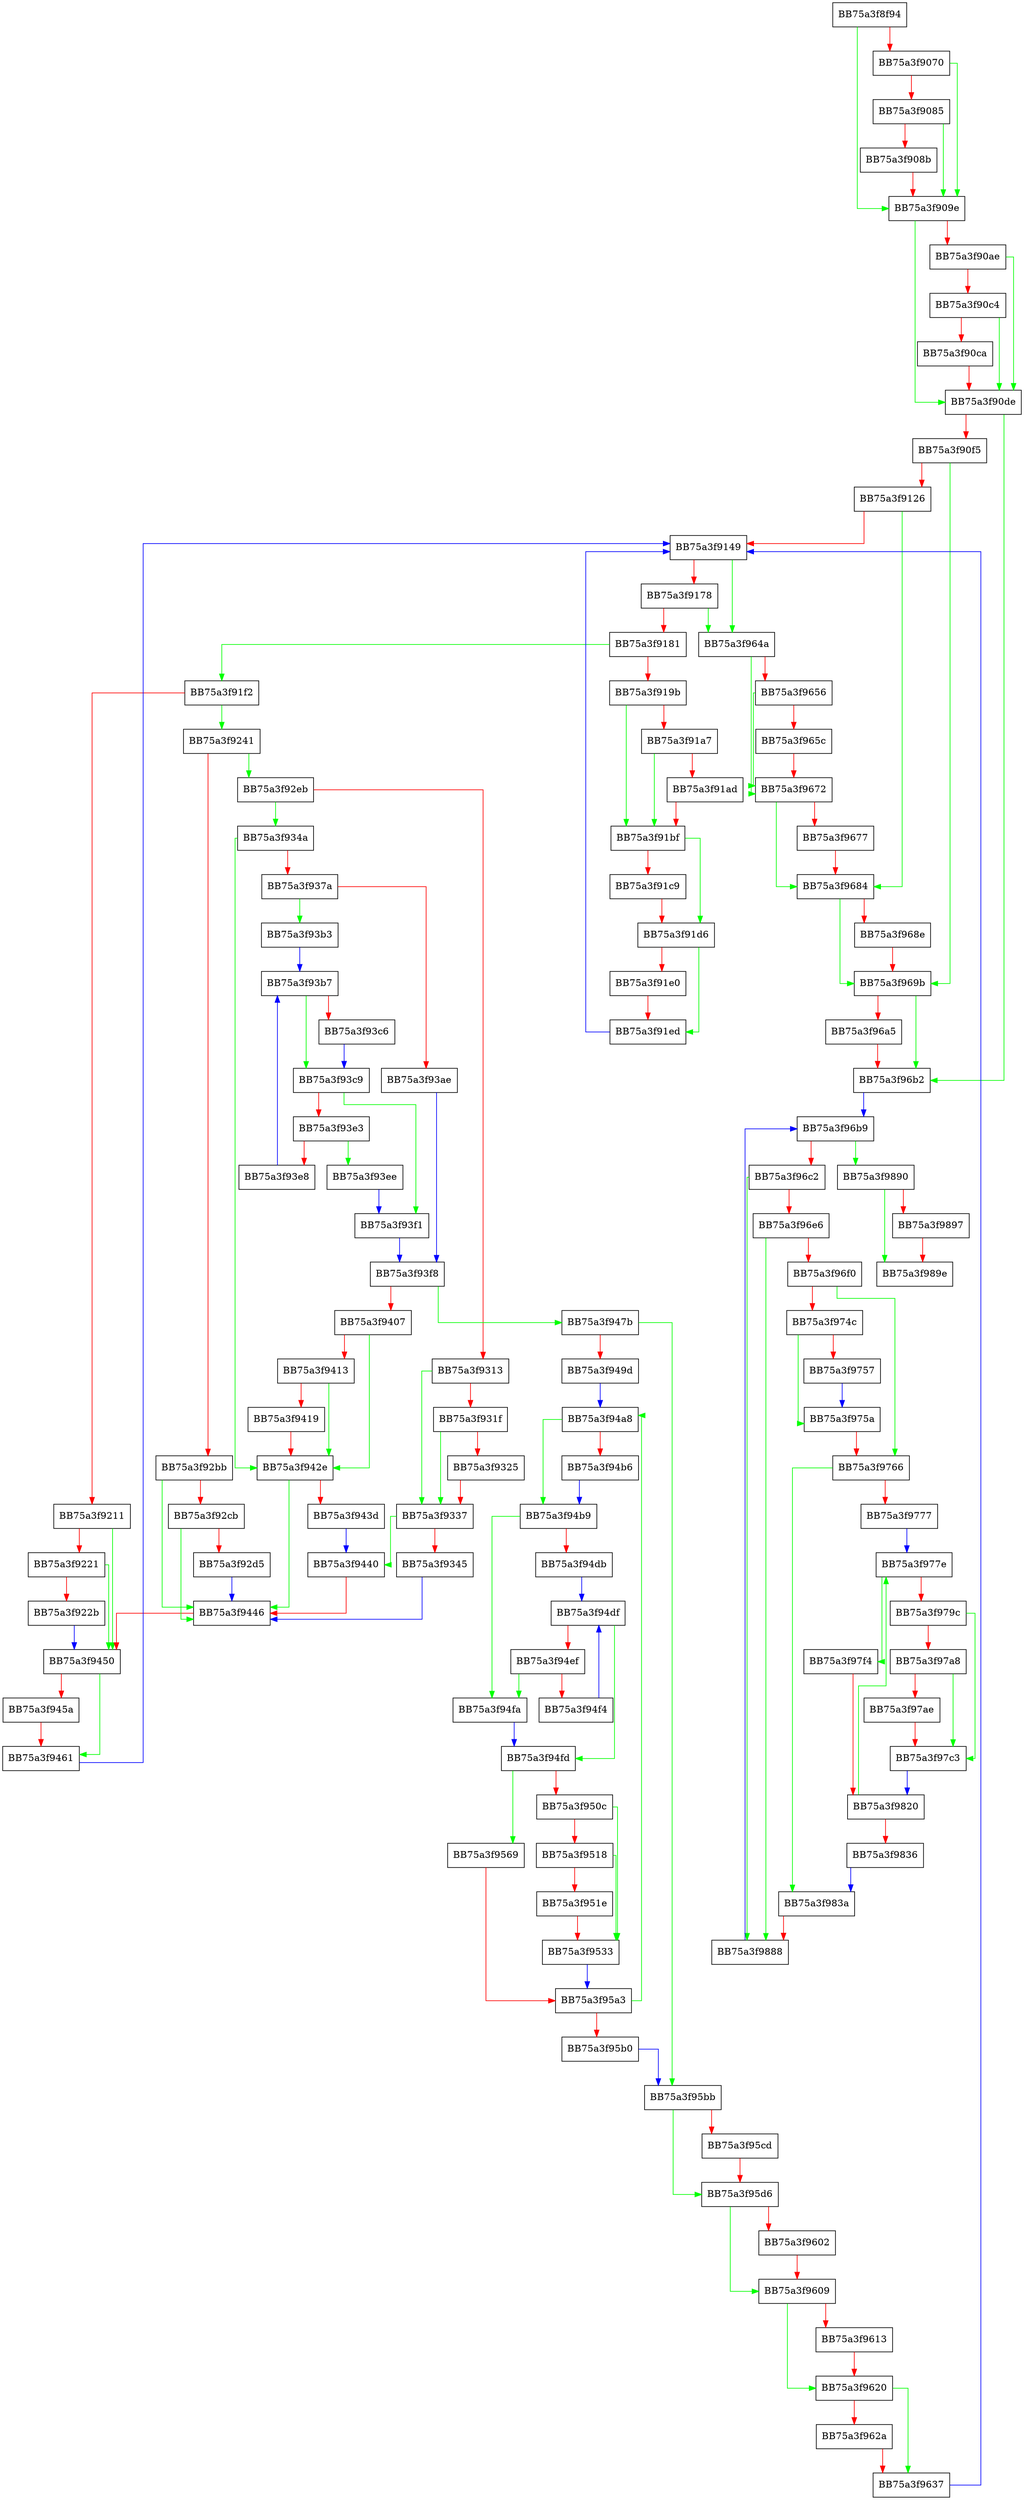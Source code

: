 digraph GetNetworkInfo {
  node [shape="box"];
  graph [splines=ortho];
  BB75a3f8f94 -> BB75a3f909e [color="green"];
  BB75a3f8f94 -> BB75a3f9070 [color="red"];
  BB75a3f9070 -> BB75a3f909e [color="green"];
  BB75a3f9070 -> BB75a3f9085 [color="red"];
  BB75a3f9085 -> BB75a3f909e [color="green"];
  BB75a3f9085 -> BB75a3f908b [color="red"];
  BB75a3f908b -> BB75a3f909e [color="red"];
  BB75a3f909e -> BB75a3f90de [color="green"];
  BB75a3f909e -> BB75a3f90ae [color="red"];
  BB75a3f90ae -> BB75a3f90de [color="green"];
  BB75a3f90ae -> BB75a3f90c4 [color="red"];
  BB75a3f90c4 -> BB75a3f90de [color="green"];
  BB75a3f90c4 -> BB75a3f90ca [color="red"];
  BB75a3f90ca -> BB75a3f90de [color="red"];
  BB75a3f90de -> BB75a3f96b2 [color="green"];
  BB75a3f90de -> BB75a3f90f5 [color="red"];
  BB75a3f90f5 -> BB75a3f969b [color="green"];
  BB75a3f90f5 -> BB75a3f9126 [color="red"];
  BB75a3f9126 -> BB75a3f9684 [color="green"];
  BB75a3f9126 -> BB75a3f9149 [color="red"];
  BB75a3f9149 -> BB75a3f964a [color="green"];
  BB75a3f9149 -> BB75a3f9178 [color="red"];
  BB75a3f9178 -> BB75a3f964a [color="green"];
  BB75a3f9178 -> BB75a3f9181 [color="red"];
  BB75a3f9181 -> BB75a3f91f2 [color="green"];
  BB75a3f9181 -> BB75a3f919b [color="red"];
  BB75a3f919b -> BB75a3f91bf [color="green"];
  BB75a3f919b -> BB75a3f91a7 [color="red"];
  BB75a3f91a7 -> BB75a3f91bf [color="green"];
  BB75a3f91a7 -> BB75a3f91ad [color="red"];
  BB75a3f91ad -> BB75a3f91bf [color="red"];
  BB75a3f91bf -> BB75a3f91d6 [color="green"];
  BB75a3f91bf -> BB75a3f91c9 [color="red"];
  BB75a3f91c9 -> BB75a3f91d6 [color="red"];
  BB75a3f91d6 -> BB75a3f91ed [color="green"];
  BB75a3f91d6 -> BB75a3f91e0 [color="red"];
  BB75a3f91e0 -> BB75a3f91ed [color="red"];
  BB75a3f91ed -> BB75a3f9149 [color="blue"];
  BB75a3f91f2 -> BB75a3f9241 [color="green"];
  BB75a3f91f2 -> BB75a3f9211 [color="red"];
  BB75a3f9211 -> BB75a3f9450 [color="green"];
  BB75a3f9211 -> BB75a3f9221 [color="red"];
  BB75a3f9221 -> BB75a3f9450 [color="green"];
  BB75a3f9221 -> BB75a3f922b [color="red"];
  BB75a3f922b -> BB75a3f9450 [color="blue"];
  BB75a3f9241 -> BB75a3f92eb [color="green"];
  BB75a3f9241 -> BB75a3f92bb [color="red"];
  BB75a3f92bb -> BB75a3f9446 [color="green"];
  BB75a3f92bb -> BB75a3f92cb [color="red"];
  BB75a3f92cb -> BB75a3f9446 [color="green"];
  BB75a3f92cb -> BB75a3f92d5 [color="red"];
  BB75a3f92d5 -> BB75a3f9446 [color="blue"];
  BB75a3f92eb -> BB75a3f934a [color="green"];
  BB75a3f92eb -> BB75a3f9313 [color="red"];
  BB75a3f9313 -> BB75a3f9337 [color="green"];
  BB75a3f9313 -> BB75a3f931f [color="red"];
  BB75a3f931f -> BB75a3f9337 [color="green"];
  BB75a3f931f -> BB75a3f9325 [color="red"];
  BB75a3f9325 -> BB75a3f9337 [color="red"];
  BB75a3f9337 -> BB75a3f9440 [color="green"];
  BB75a3f9337 -> BB75a3f9345 [color="red"];
  BB75a3f9345 -> BB75a3f9446 [color="blue"];
  BB75a3f934a -> BB75a3f942e [color="green"];
  BB75a3f934a -> BB75a3f937a [color="red"];
  BB75a3f937a -> BB75a3f93b3 [color="green"];
  BB75a3f937a -> BB75a3f93ae [color="red"];
  BB75a3f93ae -> BB75a3f93f8 [color="blue"];
  BB75a3f93b3 -> BB75a3f93b7 [color="blue"];
  BB75a3f93b7 -> BB75a3f93c9 [color="green"];
  BB75a3f93b7 -> BB75a3f93c6 [color="red"];
  BB75a3f93c6 -> BB75a3f93c9 [color="blue"];
  BB75a3f93c9 -> BB75a3f93f1 [color="green"];
  BB75a3f93c9 -> BB75a3f93e3 [color="red"];
  BB75a3f93e3 -> BB75a3f93ee [color="green"];
  BB75a3f93e3 -> BB75a3f93e8 [color="red"];
  BB75a3f93e8 -> BB75a3f93b7 [color="blue"];
  BB75a3f93ee -> BB75a3f93f1 [color="blue"];
  BB75a3f93f1 -> BB75a3f93f8 [color="blue"];
  BB75a3f93f8 -> BB75a3f947b [color="green"];
  BB75a3f93f8 -> BB75a3f9407 [color="red"];
  BB75a3f9407 -> BB75a3f942e [color="green"];
  BB75a3f9407 -> BB75a3f9413 [color="red"];
  BB75a3f9413 -> BB75a3f942e [color="green"];
  BB75a3f9413 -> BB75a3f9419 [color="red"];
  BB75a3f9419 -> BB75a3f942e [color="red"];
  BB75a3f942e -> BB75a3f9446 [color="green"];
  BB75a3f942e -> BB75a3f943d [color="red"];
  BB75a3f943d -> BB75a3f9440 [color="blue"];
  BB75a3f9440 -> BB75a3f9446 [color="red"];
  BB75a3f9446 -> BB75a3f9450 [color="red"];
  BB75a3f9450 -> BB75a3f9461 [color="green"];
  BB75a3f9450 -> BB75a3f945a [color="red"];
  BB75a3f945a -> BB75a3f9461 [color="red"];
  BB75a3f9461 -> BB75a3f9149 [color="blue"];
  BB75a3f947b -> BB75a3f95bb [color="green"];
  BB75a3f947b -> BB75a3f949d [color="red"];
  BB75a3f949d -> BB75a3f94a8 [color="blue"];
  BB75a3f94a8 -> BB75a3f94b9 [color="green"];
  BB75a3f94a8 -> BB75a3f94b6 [color="red"];
  BB75a3f94b6 -> BB75a3f94b9 [color="blue"];
  BB75a3f94b9 -> BB75a3f94fa [color="green"];
  BB75a3f94b9 -> BB75a3f94db [color="red"];
  BB75a3f94db -> BB75a3f94df [color="blue"];
  BB75a3f94df -> BB75a3f94fd [color="green"];
  BB75a3f94df -> BB75a3f94ef [color="red"];
  BB75a3f94ef -> BB75a3f94fa [color="green"];
  BB75a3f94ef -> BB75a3f94f4 [color="red"];
  BB75a3f94f4 -> BB75a3f94df [color="blue"];
  BB75a3f94fa -> BB75a3f94fd [color="blue"];
  BB75a3f94fd -> BB75a3f9569 [color="green"];
  BB75a3f94fd -> BB75a3f950c [color="red"];
  BB75a3f950c -> BB75a3f9533 [color="green"];
  BB75a3f950c -> BB75a3f9518 [color="red"];
  BB75a3f9518 -> BB75a3f9533 [color="green"];
  BB75a3f9518 -> BB75a3f951e [color="red"];
  BB75a3f951e -> BB75a3f9533 [color="red"];
  BB75a3f9533 -> BB75a3f95a3 [color="blue"];
  BB75a3f9569 -> BB75a3f95a3 [color="red"];
  BB75a3f95a3 -> BB75a3f94a8 [color="green"];
  BB75a3f95a3 -> BB75a3f95b0 [color="red"];
  BB75a3f95b0 -> BB75a3f95bb [color="blue"];
  BB75a3f95bb -> BB75a3f95d6 [color="green"];
  BB75a3f95bb -> BB75a3f95cd [color="red"];
  BB75a3f95cd -> BB75a3f95d6 [color="red"];
  BB75a3f95d6 -> BB75a3f9609 [color="green"];
  BB75a3f95d6 -> BB75a3f9602 [color="red"];
  BB75a3f9602 -> BB75a3f9609 [color="red"];
  BB75a3f9609 -> BB75a3f9620 [color="green"];
  BB75a3f9609 -> BB75a3f9613 [color="red"];
  BB75a3f9613 -> BB75a3f9620 [color="red"];
  BB75a3f9620 -> BB75a3f9637 [color="green"];
  BB75a3f9620 -> BB75a3f962a [color="red"];
  BB75a3f962a -> BB75a3f9637 [color="red"];
  BB75a3f9637 -> BB75a3f9149 [color="blue"];
  BB75a3f964a -> BB75a3f9672 [color="green"];
  BB75a3f964a -> BB75a3f9656 [color="red"];
  BB75a3f9656 -> BB75a3f9672 [color="green"];
  BB75a3f9656 -> BB75a3f965c [color="red"];
  BB75a3f965c -> BB75a3f9672 [color="red"];
  BB75a3f9672 -> BB75a3f9684 [color="green"];
  BB75a3f9672 -> BB75a3f9677 [color="red"];
  BB75a3f9677 -> BB75a3f9684 [color="red"];
  BB75a3f9684 -> BB75a3f969b [color="green"];
  BB75a3f9684 -> BB75a3f968e [color="red"];
  BB75a3f968e -> BB75a3f969b [color="red"];
  BB75a3f969b -> BB75a3f96b2 [color="green"];
  BB75a3f969b -> BB75a3f96a5 [color="red"];
  BB75a3f96a5 -> BB75a3f96b2 [color="red"];
  BB75a3f96b2 -> BB75a3f96b9 [color="blue"];
  BB75a3f96b9 -> BB75a3f9890 [color="green"];
  BB75a3f96b9 -> BB75a3f96c2 [color="red"];
  BB75a3f96c2 -> BB75a3f9888 [color="green"];
  BB75a3f96c2 -> BB75a3f96e6 [color="red"];
  BB75a3f96e6 -> BB75a3f9888 [color="green"];
  BB75a3f96e6 -> BB75a3f96f0 [color="red"];
  BB75a3f96f0 -> BB75a3f9766 [color="green"];
  BB75a3f96f0 -> BB75a3f974c [color="red"];
  BB75a3f974c -> BB75a3f975a [color="green"];
  BB75a3f974c -> BB75a3f9757 [color="red"];
  BB75a3f9757 -> BB75a3f975a [color="blue"];
  BB75a3f975a -> BB75a3f9766 [color="red"];
  BB75a3f9766 -> BB75a3f983a [color="green"];
  BB75a3f9766 -> BB75a3f9777 [color="red"];
  BB75a3f9777 -> BB75a3f977e [color="blue"];
  BB75a3f977e -> BB75a3f97f4 [color="green"];
  BB75a3f977e -> BB75a3f979c [color="red"];
  BB75a3f979c -> BB75a3f97c3 [color="green"];
  BB75a3f979c -> BB75a3f97a8 [color="red"];
  BB75a3f97a8 -> BB75a3f97c3 [color="green"];
  BB75a3f97a8 -> BB75a3f97ae [color="red"];
  BB75a3f97ae -> BB75a3f97c3 [color="red"];
  BB75a3f97c3 -> BB75a3f9820 [color="blue"];
  BB75a3f97f4 -> BB75a3f9820 [color="red"];
  BB75a3f9820 -> BB75a3f977e [color="green"];
  BB75a3f9820 -> BB75a3f9836 [color="red"];
  BB75a3f9836 -> BB75a3f983a [color="blue"];
  BB75a3f983a -> BB75a3f9888 [color="red"];
  BB75a3f9888 -> BB75a3f96b9 [color="blue"];
  BB75a3f9890 -> BB75a3f989e [color="green"];
  BB75a3f9890 -> BB75a3f9897 [color="red"];
  BB75a3f9897 -> BB75a3f989e [color="red"];
}